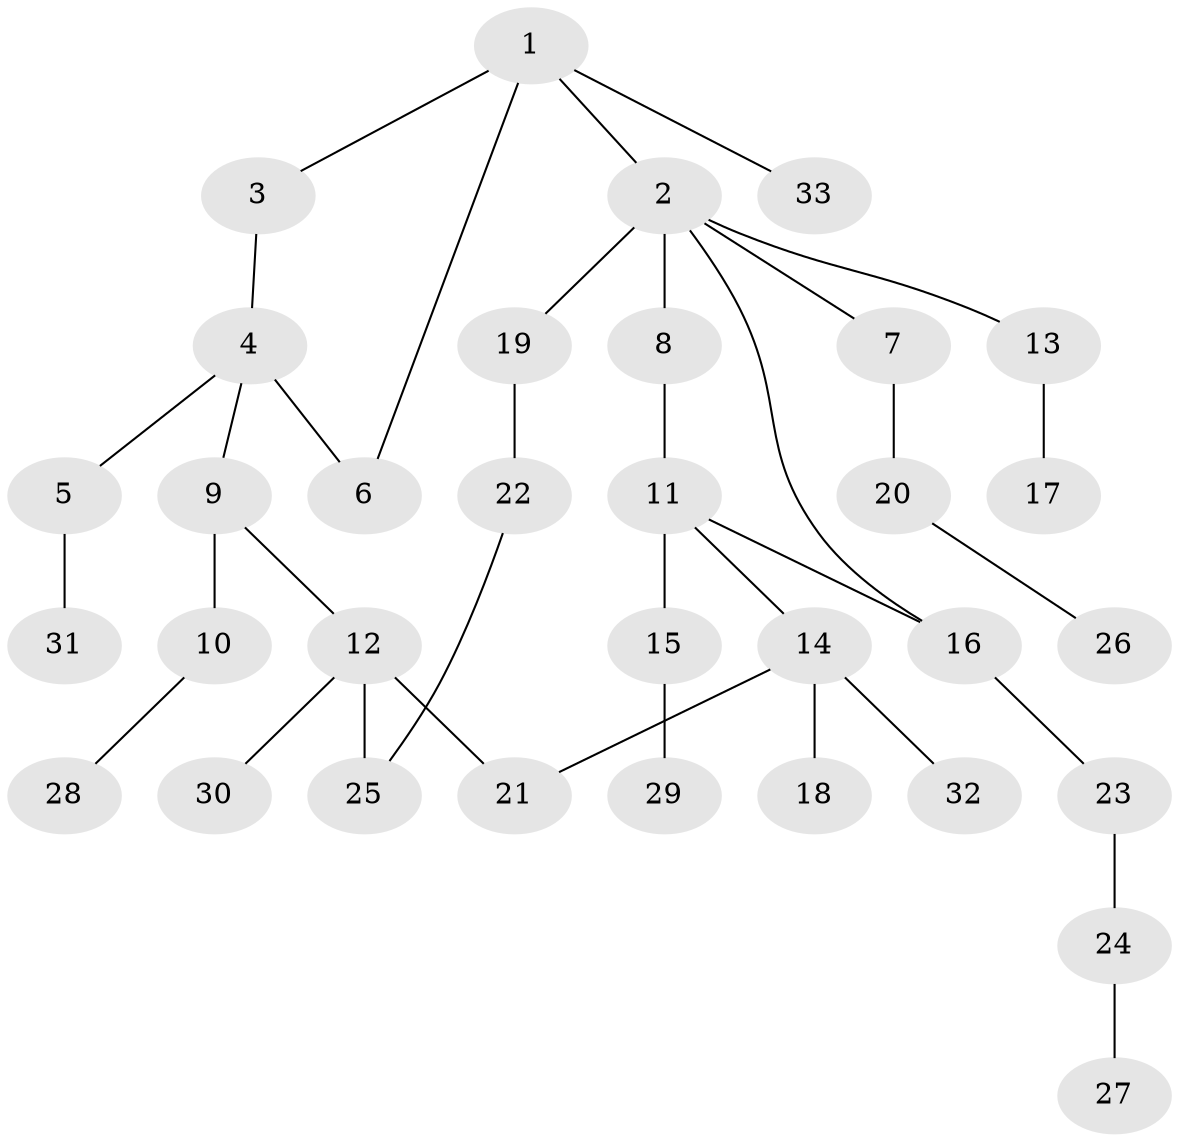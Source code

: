 // original degree distribution, {5: 0.046153846153846156, 7: 0.015384615384615385, 3: 0.2, 4: 0.06153846153846154, 1: 0.38461538461538464, 2: 0.2923076923076923}
// Generated by graph-tools (version 1.1) at 2025/48/03/04/25 22:48:57]
// undirected, 33 vertices, 36 edges
graph export_dot {
  node [color=gray90,style=filled];
  1;
  2;
  3;
  4;
  5;
  6;
  7;
  8;
  9;
  10;
  11;
  12;
  13;
  14;
  15;
  16;
  17;
  18;
  19;
  20;
  21;
  22;
  23;
  24;
  25;
  26;
  27;
  28;
  29;
  30;
  31;
  32;
  33;
  1 -- 2 [weight=1.0];
  1 -- 3 [weight=1.0];
  1 -- 6 [weight=1.0];
  1 -- 33 [weight=1.0];
  2 -- 7 [weight=1.0];
  2 -- 8 [weight=1.0];
  2 -- 13 [weight=1.0];
  2 -- 16 [weight=1.0];
  2 -- 19 [weight=1.0];
  3 -- 4 [weight=1.0];
  4 -- 5 [weight=1.0];
  4 -- 6 [weight=1.0];
  4 -- 9 [weight=1.0];
  5 -- 31 [weight=1.0];
  7 -- 20 [weight=1.0];
  8 -- 11 [weight=1.0];
  9 -- 10 [weight=2.0];
  9 -- 12 [weight=2.0];
  10 -- 28 [weight=1.0];
  11 -- 14 [weight=1.0];
  11 -- 15 [weight=3.0];
  11 -- 16 [weight=1.0];
  12 -- 21 [weight=1.0];
  12 -- 25 [weight=1.0];
  12 -- 30 [weight=1.0];
  13 -- 17 [weight=2.0];
  14 -- 18 [weight=1.0];
  14 -- 21 [weight=1.0];
  14 -- 32 [weight=1.0];
  15 -- 29 [weight=1.0];
  16 -- 23 [weight=1.0];
  19 -- 22 [weight=1.0];
  20 -- 26 [weight=1.0];
  22 -- 25 [weight=1.0];
  23 -- 24 [weight=1.0];
  24 -- 27 [weight=1.0];
}
